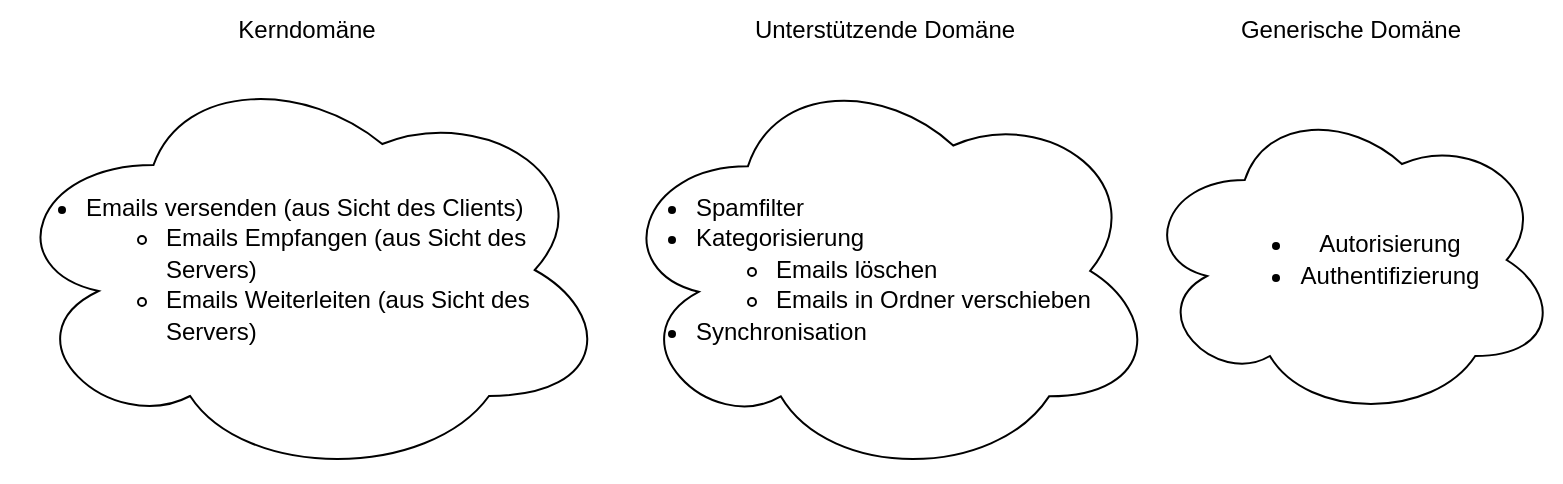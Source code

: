 <mxfile version="22.0.8" type="device">
  <diagram name="Seite-1" id="7m4TIuj2nCQRDfSSDwgh">
    <mxGraphModel dx="1195" dy="615" grid="1" gridSize="10" guides="1" tooltips="1" connect="1" arrows="1" fold="1" page="1" pageScale="1" pageWidth="827" pageHeight="1169" math="0" shadow="0">
      <root>
        <mxCell id="0" />
        <mxCell id="1" parent="0" />
        <mxCell id="nNFG4G1OrawHcs5zrb0x-2" value="Kerndomäne" style="text;html=1;align=center;verticalAlign=middle;resizable=0;points=[];autosize=1;strokeColor=none;fillColor=none;" vertex="1" parent="1">
          <mxGeometry x="155" y="240" width="90" height="30" as="geometry" />
        </mxCell>
        <mxCell id="nNFG4G1OrawHcs5zrb0x-3" value="Unterstützende Domäne" style="text;html=1;align=center;verticalAlign=middle;resizable=0;points=[];autosize=1;strokeColor=none;fillColor=none;" vertex="1" parent="1">
          <mxGeometry x="414.41" y="240" width="150" height="30" as="geometry" />
        </mxCell>
        <mxCell id="nNFG4G1OrawHcs5zrb0x-4" value="&lt;div style=&quot;font-size: 11px; line-height: 130%;&quot;&gt;&lt;ul style=&quot;line-height: 130%; font-size: 12px;&quot;&gt;&lt;li&gt;Emails versenden (aus Sicht des Clients)&lt;ul style=&quot;line-height: 130%;&quot;&gt;&lt;li&gt;Emails Empfangen (aus Sicht des Servers)&lt;/li&gt;&lt;li style=&quot;&quot;&gt;Emails Weiterleiten (aus Sicht des Servers)&lt;/li&gt;&lt;/ul&gt;&lt;/li&gt;&lt;/ul&gt;&lt;/div&gt;" style="ellipse;shape=cloud;whiteSpace=wrap;html=1;align=left;labelPosition=center;verticalLabelPosition=middle;verticalAlign=middle;" vertex="1" parent="1">
          <mxGeometry x="47.5" y="270" width="305" height="210" as="geometry" />
        </mxCell>
        <mxCell id="nNFG4G1OrawHcs5zrb0x-5" value="Generische Domäne" style="text;html=1;align=center;verticalAlign=middle;resizable=0;points=[];autosize=1;strokeColor=none;fillColor=none;" vertex="1" parent="1">
          <mxGeometry x="656.76" y="240" width="130" height="30" as="geometry" />
        </mxCell>
        <mxCell id="nNFG4G1OrawHcs5zrb0x-6" value="&lt;div style=&quot;line-height: 130%;&quot;&gt;&lt;ul style=&quot;line-height: 130%;&quot;&gt;&lt;li&gt;Spamfilter&lt;/li&gt;&lt;li&gt;Kategorisierung&lt;/li&gt;&lt;ul style=&quot;line-height: 130%;&quot;&gt;&lt;li&gt;Emails löschen&lt;/li&gt;&lt;li&gt;Emails in Ordner verschieben&lt;/li&gt;&lt;/ul&gt;&lt;li&gt;&lt;span style=&quot;background-color: initial;&quot;&gt;Synchronisation&lt;/span&gt;&lt;/li&gt;&lt;/ul&gt;&lt;/div&gt;" style="ellipse;shape=cloud;whiteSpace=wrap;html=1;align=left;labelPosition=center;verticalLabelPosition=middle;verticalAlign=middle;" vertex="1" parent="1">
          <mxGeometry x="352.5" y="270.91" width="273.81" height="209.09" as="geometry" />
        </mxCell>
        <mxCell id="nNFG4G1OrawHcs5zrb0x-8" value="&lt;div style=&quot;line-height: 130%;&quot;&gt;&lt;ul style=&quot;line-height: 130%;&quot;&gt;&lt;li&gt;Autorisierung&lt;/li&gt;&lt;li&gt;Authentifizierung&lt;/li&gt;&lt;/ul&gt;&lt;/div&gt;" style="ellipse;shape=cloud;whiteSpace=wrap;html=1;align=center;labelPosition=center;verticalLabelPosition=middle;verticalAlign=middle;" vertex="1" parent="1">
          <mxGeometry x="617" y="290" width="209.52" height="160" as="geometry" />
        </mxCell>
      </root>
    </mxGraphModel>
  </diagram>
</mxfile>
